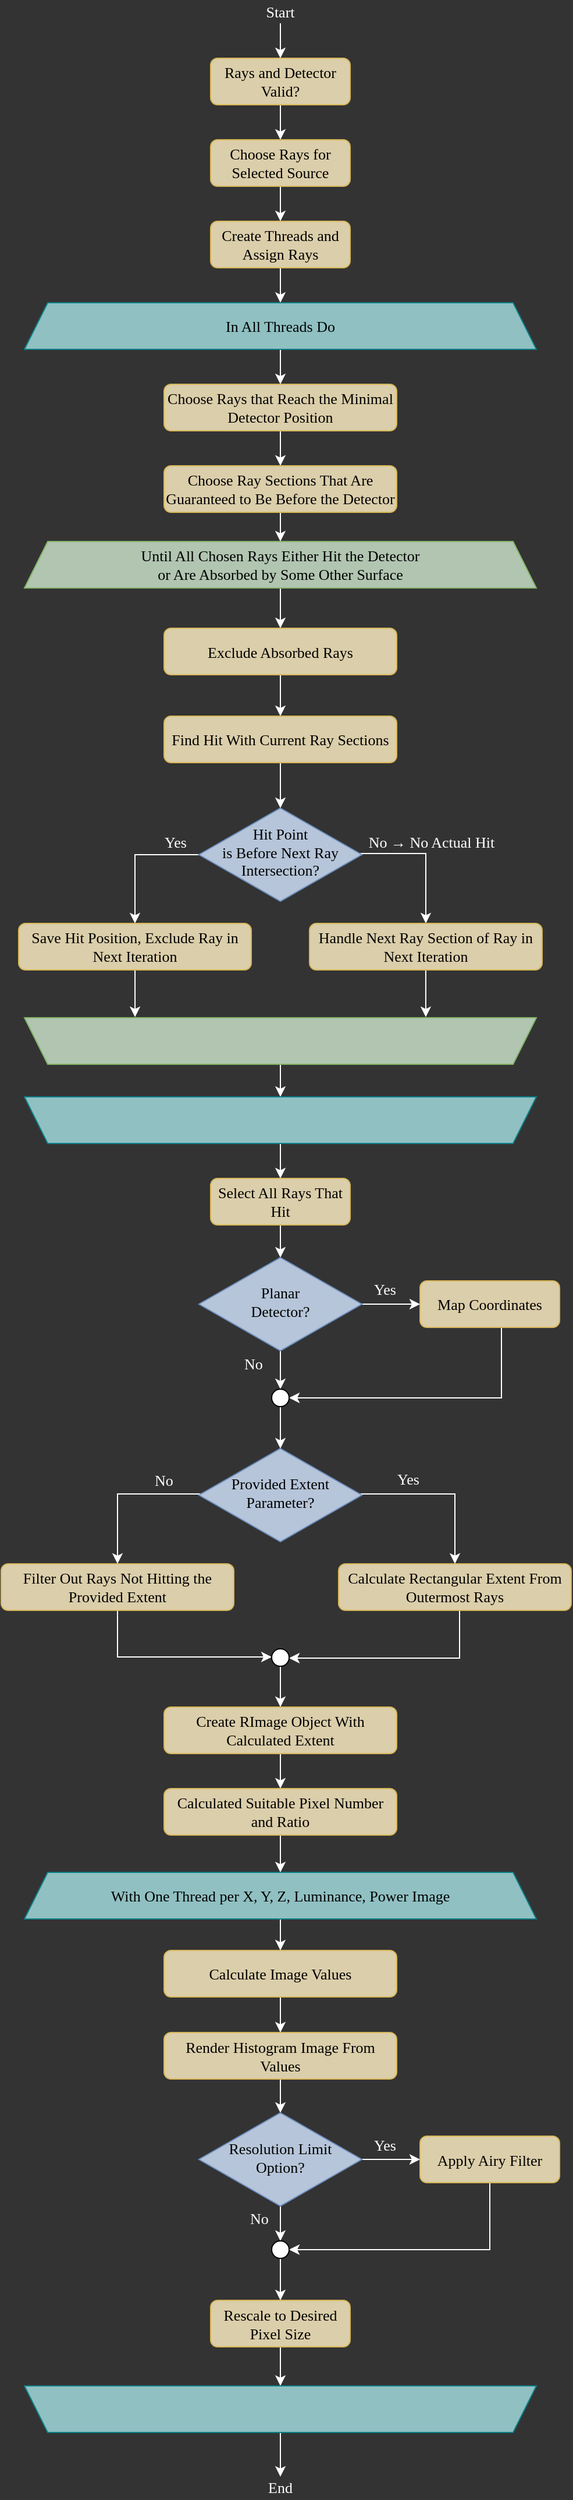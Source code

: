 <mxfile version="24.7.5">
  <diagram id="C5RBs43oDa-KdzZeNtuy" name="Page-1">
    <mxGraphModel dx="1185" dy="2078" grid="1" gridSize="10" guides="1" tooltips="1" connect="1" arrows="1" fold="1" page="1" pageScale="1" pageWidth="827" pageHeight="1169" background="#333333" math="0" shadow="0">
      <root>
        <mxCell id="WIyWlLk6GJQsqaUBKTNV-0" />
        <mxCell id="WIyWlLk6GJQsqaUBKTNV-1" parent="WIyWlLk6GJQsqaUBKTNV-0" />
        <mxCell id="uH4OkT64cM5H5gFiCBfV-25" style="edgeStyle=orthogonalEdgeStyle;rounded=0;orthogonalLoop=1;jettySize=auto;html=1;entryX=0.5;entryY=0;entryDx=0;entryDy=0;strokeColor=#FFFFFF;align=center;verticalAlign=middle;fontFamily=Helvetica;fontSize=11;fontColor=default;labelBackgroundColor=default;endArrow=classic;" parent="WIyWlLk6GJQsqaUBKTNV-1" source="tedfQHLUCKz6kTAHSQzP-0" target="Ra94u74_zHsjVBOQ7fiC-0" edge="1">
          <mxGeometry relative="1" as="geometry" />
        </mxCell>
        <mxCell id="tedfQHLUCKz6kTAHSQzP-0" value="Rays and Detector Valid?" style="rounded=1;whiteSpace=wrap;html=1;fontSize=13;glass=0;strokeWidth=1;shadow=0;fillColor=#DBCEAA;strokeColor=#d6b656;fontFamily=Times New Roman;fontColor=#000000;" parent="WIyWlLk6GJQsqaUBKTNV-1" vertex="1">
          <mxGeometry x="290" y="70" width="120" height="40" as="geometry" />
        </mxCell>
        <mxCell id="tedfQHLUCKz6kTAHSQzP-2" value="" style="edgeStyle=elbowEdgeStyle;rounded=0;orthogonalLoop=1;jettySize=auto;html=1;fontFamily=Helvetica;fontSize=11;fontColor=default;entryX=0.5;entryY=0;entryDx=0;entryDy=0;strokeColor=#FFFFFF;align=center;verticalAlign=middle;labelBackgroundColor=default;endArrow=classic;" parent="WIyWlLk6GJQsqaUBKTNV-1" source="tedfQHLUCKz6kTAHSQzP-3" target="tedfQHLUCKz6kTAHSQzP-0" edge="1">
          <mxGeometry relative="1" as="geometry">
            <mxPoint x="350.0" y="60" as="targetPoint" />
            <Array as="points">
              <mxPoint x="350" y="60" />
            </Array>
          </mxGeometry>
        </mxCell>
        <mxCell id="tedfQHLUCKz6kTAHSQzP-3" value="Start" style="text;html=1;strokeColor=none;fillColor=none;align=center;verticalAlign=middle;whiteSpace=wrap;rounded=0;fontFamily=Times New Roman;fontSize=13;fontColor=#FFFFFF;labelBackgroundColor=none;" parent="WIyWlLk6GJQsqaUBKTNV-1" vertex="1">
          <mxGeometry x="330" y="20" width="40" height="20" as="geometry" />
        </mxCell>
        <mxCell id="uH4OkT64cM5H5gFiCBfV-26" style="edgeStyle=orthogonalEdgeStyle;rounded=0;orthogonalLoop=1;jettySize=auto;html=1;entryX=0.5;entryY=0;entryDx=0;entryDy=0;strokeColor=#FFFFFF;align=center;verticalAlign=middle;fontFamily=Helvetica;fontSize=11;fontColor=default;labelBackgroundColor=default;endArrow=classic;" parent="WIyWlLk6GJQsqaUBKTNV-1" source="Ra94u74_zHsjVBOQ7fiC-0" target="uH4OkT64cM5H5gFiCBfV-0" edge="1">
          <mxGeometry relative="1" as="geometry" />
        </mxCell>
        <mxCell id="Ra94u74_zHsjVBOQ7fiC-0" value="Choose Rays for Selected Source" style="rounded=1;whiteSpace=wrap;html=1;fontSize=13;glass=0;strokeWidth=1;shadow=0;fillColor=#DBCEAA;strokeColor=#d6b656;fontFamily=Times New Roman;fontColor=#000000;" parent="WIyWlLk6GJQsqaUBKTNV-1" vertex="1">
          <mxGeometry x="290" y="140" width="120" height="40" as="geometry" />
        </mxCell>
        <mxCell id="kRTw8O4YsUfzv4fvCx0D-76" style="edgeStyle=orthogonalEdgeStyle;rounded=0;orthogonalLoop=1;jettySize=auto;html=1;entryX=0.5;entryY=0;entryDx=0;entryDy=0;strokeColor=#FFFFFF;align=center;verticalAlign=middle;fontFamily=Helvetica;fontSize=11;fontColor=default;labelBackgroundColor=default;endArrow=classic;" parent="WIyWlLk6GJQsqaUBKTNV-1" source="Ra94u74_zHsjVBOQ7fiC-8" target="kRTw8O4YsUfzv4fvCx0D-58" edge="1">
          <mxGeometry relative="1" as="geometry" />
        </mxCell>
        <mxCell id="Ra94u74_zHsjVBOQ7fiC-8" value="&lt;div&gt;Until All Chosen Rays Either Hit the Detector &lt;br&gt;&lt;/div&gt;&lt;div&gt;or Are Absorbed by Some Other Surface&lt;/div&gt;" style="shape=trapezoid;perimeter=trapezoidPerimeter;whiteSpace=wrap;html=1;fixedSize=1;fontFamily=Times New Roman;fillColor=#B1C5B1;strokeColor=#82b366;fontSize=13;fontColor=#000000;" parent="WIyWlLk6GJQsqaUBKTNV-1" vertex="1">
          <mxGeometry x="130" y="485" width="440" height="40" as="geometry" />
        </mxCell>
        <mxCell id="kRTw8O4YsUfzv4fvCx0D-57" value="" style="edgeStyle=orthogonalEdgeStyle;rounded=0;orthogonalLoop=1;jettySize=auto;html=1;strokeColor=#FFFFFF;align=center;verticalAlign=middle;fontFamily=Helvetica;fontSize=11;fontColor=default;labelBackgroundColor=default;endArrow=classic;" parent="WIyWlLk6GJQsqaUBKTNV-1" source="Ra94u74_zHsjVBOQ7fiC-22" target="uH4OkT64cM5H5gFiCBfV-12" edge="1">
          <mxGeometry relative="1" as="geometry" />
        </mxCell>
        <mxCell id="Ra94u74_zHsjVBOQ7fiC-22" value="" style="shape=trapezoid;perimeter=trapezoidPerimeter;whiteSpace=wrap;html=1;fixedSize=1;fontFamily=Times New Roman;fillColor=#B1C5B1;strokeColor=#82b366;direction=west;fontSize=13;fontColor=#000000;" parent="WIyWlLk6GJQsqaUBKTNV-1" vertex="1">
          <mxGeometry x="130" y="894" width="440" height="40" as="geometry" />
        </mxCell>
        <mxCell id="uH4OkT64cM5H5gFiCBfV-21" value="" style="edgeStyle=orthogonalEdgeStyle;rounded=0;orthogonalLoop=1;jettySize=auto;html=1;strokeColor=#FFFFFF;align=center;verticalAlign=middle;fontFamily=Helvetica;fontSize=11;fontColor=default;labelBackgroundColor=default;endArrow=classic;" parent="WIyWlLk6GJQsqaUBKTNV-1" source="uH4OkT64cM5H5gFiCBfV-0" target="uH4OkT64cM5H5gFiCBfV-1" edge="1">
          <mxGeometry relative="1" as="geometry" />
        </mxCell>
        <mxCell id="uH4OkT64cM5H5gFiCBfV-0" value="Create Threads and Assign Rays" style="rounded=1;whiteSpace=wrap;html=1;fontSize=13;glass=0;strokeWidth=1;shadow=0;fillColor=#DBCEAA;strokeColor=#d6b656;fontFamily=Times New Roman;fontColor=#000000;" parent="WIyWlLk6GJQsqaUBKTNV-1" vertex="1">
          <mxGeometry x="290" y="210" width="120" height="40" as="geometry" />
        </mxCell>
        <mxCell id="kRTw8O4YsUfzv4fvCx0D-70" style="edgeStyle=orthogonalEdgeStyle;rounded=0;orthogonalLoop=1;jettySize=auto;html=1;entryX=0.5;entryY=0;entryDx=0;entryDy=0;strokeColor=#FFFFFF;align=center;verticalAlign=middle;fontFamily=Helvetica;fontSize=11;fontColor=default;labelBackgroundColor=default;endArrow=classic;" parent="WIyWlLk6GJQsqaUBKTNV-1" source="uH4OkT64cM5H5gFiCBfV-1" target="kRTw8O4YsUfzv4fvCx0D-0" edge="1">
          <mxGeometry relative="1" as="geometry" />
        </mxCell>
        <mxCell id="uH4OkT64cM5H5gFiCBfV-1" value="In All Threads Do" style="shape=trapezoid;perimeter=trapezoidPerimeter;whiteSpace=wrap;html=1;fixedSize=1;fontFamily=Times New Roman;fillColor=#90c0c2;strokeColor=#0e8088;fontSize=13;shadow=0;" parent="WIyWlLk6GJQsqaUBKTNV-1" vertex="1">
          <mxGeometry x="130" y="280" width="440" height="40" as="geometry" />
        </mxCell>
        <mxCell id="kRTw8O4YsUfzv4fvCx0D-21" value="" style="edgeStyle=orthogonalEdgeStyle;rounded=0;orthogonalLoop=1;jettySize=auto;html=1;strokeColor=#FFFFFF;align=center;verticalAlign=middle;fontFamily=Helvetica;fontSize=11;fontColor=default;labelBackgroundColor=default;endArrow=classic;" parent="WIyWlLk6GJQsqaUBKTNV-1" source="uH4OkT64cM5H5gFiCBfV-11" target="kRTw8O4YsUfzv4fvCx0D-16" edge="1">
          <mxGeometry relative="1" as="geometry" />
        </mxCell>
        <mxCell id="uH4OkT64cM5H5gFiCBfV-11" value="Select All Rays That Hit" style="rounded=1;whiteSpace=wrap;html=1;fontSize=13;glass=0;strokeWidth=1;shadow=0;fillColor=#DBCEAA;strokeColor=#d6b656;fontFamily=Times New Roman;fontColor=#000000;" parent="WIyWlLk6GJQsqaUBKTNV-1" vertex="1">
          <mxGeometry x="290" y="1032" width="120" height="40" as="geometry" />
        </mxCell>
        <mxCell id="kRTw8O4YsUfzv4fvCx0D-56" style="edgeStyle=orthogonalEdgeStyle;rounded=0;orthogonalLoop=1;jettySize=auto;html=1;entryX=0.5;entryY=0;entryDx=0;entryDy=0;strokeColor=#FFFFFF;align=center;verticalAlign=middle;fontFamily=Helvetica;fontSize=11;fontColor=default;labelBackgroundColor=default;endArrow=classic;" parent="WIyWlLk6GJQsqaUBKTNV-1" source="uH4OkT64cM5H5gFiCBfV-12" target="uH4OkT64cM5H5gFiCBfV-11" edge="1">
          <mxGeometry relative="1" as="geometry" />
        </mxCell>
        <mxCell id="uH4OkT64cM5H5gFiCBfV-12" value="" style="shape=trapezoid;perimeter=trapezoidPerimeter;whiteSpace=wrap;html=1;fixedSize=1;fontFamily=Times New Roman;fillColor=#90c0c2;strokeColor=#0e8088;direction=west;fontSize=13;shadow=0;" parent="WIyWlLk6GJQsqaUBKTNV-1" vertex="1">
          <mxGeometry x="130" y="962" width="440" height="40" as="geometry" />
        </mxCell>
        <mxCell id="kRTw8O4YsUfzv4fvCx0D-71" style="edgeStyle=orthogonalEdgeStyle;rounded=0;orthogonalLoop=1;jettySize=auto;html=1;entryX=0.5;entryY=0;entryDx=0;entryDy=0;strokeColor=#FFFFFF;align=center;verticalAlign=middle;fontFamily=Helvetica;fontSize=11;fontColor=default;labelBackgroundColor=default;endArrow=classic;" parent="WIyWlLk6GJQsqaUBKTNV-1" source="kRTw8O4YsUfzv4fvCx0D-0" target="kRTw8O4YsUfzv4fvCx0D-1" edge="1">
          <mxGeometry relative="1" as="geometry" />
        </mxCell>
        <mxCell id="kRTw8O4YsUfzv4fvCx0D-0" value="Choose Rays that Reach the Minimal Detector Position" style="rounded=1;whiteSpace=wrap;html=1;fontSize=13;glass=0;strokeWidth=1;shadow=0;fillColor=#DBCEAA;strokeColor=#d6b656;fontFamily=Times New Roman;fontColor=#000000;" parent="WIyWlLk6GJQsqaUBKTNV-1" vertex="1">
          <mxGeometry x="250" y="350" width="200" height="40" as="geometry" />
        </mxCell>
        <mxCell id="kRTw8O4YsUfzv4fvCx0D-72" style="edgeStyle=orthogonalEdgeStyle;rounded=0;orthogonalLoop=1;jettySize=auto;html=1;entryX=0.5;entryY=0;entryDx=0;entryDy=0;exitX=0.5;exitY=1;exitDx=0;exitDy=0;strokeColor=#FFFFFF;align=center;verticalAlign=middle;fontFamily=Helvetica;fontSize=11;fontColor=default;labelBackgroundColor=default;endArrow=classic;" parent="WIyWlLk6GJQsqaUBKTNV-1" source="kRTw8O4YsUfzv4fvCx0D-1" target="Ra94u74_zHsjVBOQ7fiC-8" edge="1">
          <mxGeometry relative="1" as="geometry">
            <mxPoint x="350" y="462" as="sourcePoint" />
          </mxGeometry>
        </mxCell>
        <mxCell id="kRTw8O4YsUfzv4fvCx0D-1" value="Choose Ray Sections That Are Guaranteed to Be Before the Detector" style="rounded=1;whiteSpace=wrap;html=1;fontSize=13;glass=0;strokeWidth=1;shadow=0;fillColor=#DBCEAA;strokeColor=#d6b656;fontFamily=Times New Roman;fontColor=#000000;" parent="WIyWlLk6GJQsqaUBKTNV-1" vertex="1">
          <mxGeometry x="250" y="420" width="200" height="40" as="geometry" />
        </mxCell>
        <mxCell id="kRTw8O4YsUfzv4fvCx0D-89" style="edgeStyle=orthogonalEdgeStyle;rounded=0;orthogonalLoop=1;jettySize=auto;html=1;entryX=1;entryY=0.5;entryDx=0;entryDy=0;strokeColor=#FFFFFF;align=center;verticalAlign=middle;fontFamily=Helvetica;fontSize=11;fontColor=default;labelBackgroundColor=default;endArrow=classic;" parent="WIyWlLk6GJQsqaUBKTNV-1" source="kRTw8O4YsUfzv4fvCx0D-3" target="kRTw8O4YsUfzv4fvCx0D-19" edge="1">
          <mxGeometry relative="1" as="geometry">
            <Array as="points">
              <mxPoint x="540" y="1220" />
            </Array>
          </mxGeometry>
        </mxCell>
        <mxCell id="kRTw8O4YsUfzv4fvCx0D-3" value="Map Coordinates" style="rounded=1;whiteSpace=wrap;html=1;fontSize=13;glass=0;strokeWidth=1;shadow=0;fillColor=#DBCEAA;strokeColor=#d6b656;fontFamily=Times New Roman;fontColor=#000000;" parent="WIyWlLk6GJQsqaUBKTNV-1" vertex="1">
          <mxGeometry x="470" y="1120" width="120" height="40" as="geometry" />
        </mxCell>
        <mxCell id="kRTw8O4YsUfzv4fvCx0D-30" style="edgeStyle=orthogonalEdgeStyle;rounded=0;orthogonalLoop=1;jettySize=auto;html=1;entryX=1;entryY=0.5;entryDx=0;entryDy=0;strokeColor=#FFFFFF;align=center;verticalAlign=middle;fontFamily=Helvetica;fontSize=11;fontColor=default;labelBackgroundColor=default;endArrow=classic;" parent="WIyWlLk6GJQsqaUBKTNV-1" source="kRTw8O4YsUfzv4fvCx0D-4" target="kRTw8O4YsUfzv4fvCx0D-28" edge="1">
          <mxGeometry relative="1" as="geometry">
            <Array as="points">
              <mxPoint x="504" y="1444" />
              <mxPoint x="358" y="1444" />
            </Array>
          </mxGeometry>
        </mxCell>
        <mxCell id="kRTw8O4YsUfzv4fvCx0D-4" value="Calculate Rectangular Extent From Outermost Rays" style="rounded=1;whiteSpace=wrap;html=1;fontSize=13;glass=0;strokeWidth=1;shadow=0;fillColor=#DBCEAA;strokeColor=#d6b656;fontFamily=Times New Roman;fontColor=#000000;" parent="WIyWlLk6GJQsqaUBKTNV-1" vertex="1">
          <mxGeometry x="400" y="1363" width="200" height="40" as="geometry" />
        </mxCell>
        <mxCell id="kRTw8O4YsUfzv4fvCx0D-29" value="" style="edgeStyle=orthogonalEdgeStyle;rounded=0;orthogonalLoop=1;jettySize=auto;html=1;strokeColor=#FFFFFF;align=center;verticalAlign=middle;fontFamily=Helvetica;fontSize=11;fontColor=default;labelBackgroundColor=default;endArrow=classic;" parent="WIyWlLk6GJQsqaUBKTNV-1" source="kRTw8O4YsUfzv4fvCx0D-6" target="kRTw8O4YsUfzv4fvCx0D-28" edge="1">
          <mxGeometry relative="1" as="geometry">
            <Array as="points">
              <mxPoint x="210" y="1443" />
            </Array>
          </mxGeometry>
        </mxCell>
        <mxCell id="kRTw8O4YsUfzv4fvCx0D-6" value="Filter Out Rays Not Hitting the Provided Extent" style="rounded=1;whiteSpace=wrap;html=1;fontSize=13;glass=0;strokeWidth=1;shadow=0;fillColor=#DBCEAA;strokeColor=#d6b656;fontFamily=Times New Roman;fontColor=#000000;" parent="WIyWlLk6GJQsqaUBKTNV-1" vertex="1">
          <mxGeometry x="110" y="1363" width="200" height="40" as="geometry" />
        </mxCell>
        <mxCell id="kRTw8O4YsUfzv4fvCx0D-34" style="edgeStyle=orthogonalEdgeStyle;rounded=0;orthogonalLoop=1;jettySize=auto;html=1;entryX=0.5;entryY=0;entryDx=0;entryDy=0;strokeColor=#FFFFFF;align=center;verticalAlign=middle;fontFamily=Helvetica;fontSize=11;fontColor=default;labelBackgroundColor=default;endArrow=classic;" parent="WIyWlLk6GJQsqaUBKTNV-1" source="kRTw8O4YsUfzv4fvCx0D-7" target="kRTw8O4YsUfzv4fvCx0D-14" edge="1">
          <mxGeometry relative="1" as="geometry" />
        </mxCell>
        <mxCell id="kRTw8O4YsUfzv4fvCx0D-7" value="Create RImage Object With Calculated Extent" style="rounded=1;whiteSpace=wrap;html=1;fontSize=13;glass=0;strokeWidth=1;shadow=0;fillColor=#DBCEAA;strokeColor=#d6b656;fontFamily=Times New Roman;fontColor=#000000;" parent="WIyWlLk6GJQsqaUBKTNV-1" vertex="1">
          <mxGeometry x="250" y="1486" width="200" height="40" as="geometry" />
        </mxCell>
        <mxCell id="kRTw8O4YsUfzv4fvCx0D-111" style="edgeStyle=orthogonalEdgeStyle;rounded=0;orthogonalLoop=1;jettySize=auto;html=1;entryX=0.5;entryY=0;entryDx=0;entryDy=0;strokeColor=#FFFFFF;align=center;verticalAlign=middle;fontFamily=Helvetica;fontSize=11;fontColor=default;labelBackgroundColor=default;endArrow=classic;" parent="WIyWlLk6GJQsqaUBKTNV-1" source="kRTw8O4YsUfzv4fvCx0D-9" target="kRTw8O4YsUfzv4fvCx0D-10" edge="1">
          <mxGeometry relative="1" as="geometry" />
        </mxCell>
        <mxCell id="kRTw8O4YsUfzv4fvCx0D-9" value="Calculate Image Values" style="rounded=1;whiteSpace=wrap;html=1;fontSize=13;glass=0;strokeWidth=1;shadow=0;fillColor=#DBCEAA;strokeColor=#d6b656;fontFamily=Times New Roman;fontColor=#000000;" parent="WIyWlLk6GJQsqaUBKTNV-1" vertex="1">
          <mxGeometry x="250" y="1695" width="200" height="40" as="geometry" />
        </mxCell>
        <mxCell id="kRTw8O4YsUfzv4fvCx0D-98" value="" style="edgeStyle=orthogonalEdgeStyle;rounded=0;orthogonalLoop=1;jettySize=auto;html=1;entryX=0.5;entryY=0;entryDx=0;entryDy=0;strokeColor=#FFFFFF;align=center;verticalAlign=middle;fontFamily=Helvetica;fontSize=11;fontColor=default;labelBackgroundColor=default;endArrow=classic;" parent="WIyWlLk6GJQsqaUBKTNV-1" source="kRTw8O4YsUfzv4fvCx0D-10" target="kRTw8O4YsUfzv4fvCx0D-18" edge="1">
          <mxGeometry relative="1" as="geometry">
            <mxPoint x="350" y="1834" as="targetPoint" />
          </mxGeometry>
        </mxCell>
        <mxCell id="kRTw8O4YsUfzv4fvCx0D-10" value="Render Histogram Image From Values" style="rounded=1;whiteSpace=wrap;html=1;fontSize=13;glass=0;strokeWidth=1;shadow=0;fillColor=#DBCEAA;strokeColor=#d6b656;fontFamily=Times New Roman;fontColor=#000000;" parent="WIyWlLk6GJQsqaUBKTNV-1" vertex="1">
          <mxGeometry x="250" y="1765.5" width="200" height="40" as="geometry" />
        </mxCell>
        <mxCell id="kRTw8O4YsUfzv4fvCx0D-46" style="edgeStyle=orthogonalEdgeStyle;rounded=0;orthogonalLoop=1;jettySize=auto;html=1;entryX=1;entryY=0.5;entryDx=0;entryDy=0;strokeColor=#FFFFFF;align=center;verticalAlign=middle;fontFamily=Helvetica;fontSize=11;fontColor=default;labelBackgroundColor=default;endArrow=classic;" parent="WIyWlLk6GJQsqaUBKTNV-1" source="kRTw8O4YsUfzv4fvCx0D-11" target="kRTw8O4YsUfzv4fvCx0D-43" edge="1">
          <mxGeometry relative="1" as="geometry">
            <Array as="points">
              <mxPoint x="530" y="1952.5" />
            </Array>
          </mxGeometry>
        </mxCell>
        <mxCell id="kRTw8O4YsUfzv4fvCx0D-11" value="Apply Airy Filter" style="rounded=1;whiteSpace=wrap;html=1;fontSize=13;glass=0;strokeWidth=1;shadow=0;fillColor=#DBCEAA;strokeColor=#d6b656;fontFamily=Times New Roman;fontColor=#000000;" parent="WIyWlLk6GJQsqaUBKTNV-1" vertex="1">
          <mxGeometry x="470" y="1854.5" width="120" height="40" as="geometry" />
        </mxCell>
        <mxCell id="kRTw8O4YsUfzv4fvCx0D-108" value="" style="edgeStyle=orthogonalEdgeStyle;rounded=0;orthogonalLoop=1;jettySize=auto;html=1;strokeColor=#FFFFFF;align=center;verticalAlign=middle;fontFamily=Helvetica;fontSize=11;fontColor=default;labelBackgroundColor=default;endArrow=classic;" parent="WIyWlLk6GJQsqaUBKTNV-1" source="kRTw8O4YsUfzv4fvCx0D-14" target="kRTw8O4YsUfzv4fvCx0D-97" edge="1">
          <mxGeometry relative="1" as="geometry" />
        </mxCell>
        <mxCell id="kRTw8O4YsUfzv4fvCx0D-14" value="Calculated Suitable Pixel Number and Ratio" style="rounded=1;whiteSpace=wrap;html=1;fontSize=13;glass=0;strokeWidth=1;shadow=0;fillColor=#DBCEAA;strokeColor=#d6b656;fontFamily=Times New Roman;fontColor=#000000;" parent="WIyWlLk6GJQsqaUBKTNV-1" vertex="1">
          <mxGeometry x="250" y="1556" width="200" height="40" as="geometry" />
        </mxCell>
        <mxCell id="kRTw8O4YsUfzv4fvCx0D-93" value="" style="edgeStyle=orthogonalEdgeStyle;rounded=0;orthogonalLoop=1;jettySize=auto;html=1;strokeColor=#FFFFFF;align=center;verticalAlign=middle;fontFamily=Helvetica;fontSize=11;fontColor=default;labelBackgroundColor=default;endArrow=classic;" parent="WIyWlLk6GJQsqaUBKTNV-1" source="kRTw8O4YsUfzv4fvCx0D-15" target="kRTw8O4YsUfzv4fvCx0D-92" edge="1">
          <mxGeometry relative="1" as="geometry" />
        </mxCell>
        <mxCell id="kRTw8O4YsUfzv4fvCx0D-15" value="&lt;div&gt;Rescale to Desired Pixel Size&lt;/div&gt;" style="rounded=1;whiteSpace=wrap;html=1;fontSize=13;glass=0;strokeWidth=1;shadow=0;fillColor=#DBCEAA;strokeColor=#d6b656;fontFamily=Times New Roman;fontColor=#000000;" parent="WIyWlLk6GJQsqaUBKTNV-1" vertex="1">
          <mxGeometry x="290" y="1995.5" width="120" height="40" as="geometry" />
        </mxCell>
        <mxCell id="kRTw8O4YsUfzv4fvCx0D-20" value="" style="edgeStyle=orthogonalEdgeStyle;rounded=0;orthogonalLoop=1;jettySize=auto;html=1;strokeColor=#FFFFFF;align=center;verticalAlign=middle;fontFamily=Helvetica;fontSize=11;fontColor=default;labelBackgroundColor=default;endArrow=classic;" parent="WIyWlLk6GJQsqaUBKTNV-1" source="kRTw8O4YsUfzv4fvCx0D-16" target="kRTw8O4YsUfzv4fvCx0D-19" edge="1">
          <mxGeometry relative="1" as="geometry" />
        </mxCell>
        <mxCell id="kRTw8O4YsUfzv4fvCx0D-22" value="" style="edgeStyle=orthogonalEdgeStyle;rounded=0;orthogonalLoop=1;jettySize=auto;html=1;strokeColor=#FFFFFF;align=center;verticalAlign=middle;fontFamily=Helvetica;fontSize=11;fontColor=default;labelBackgroundColor=default;endArrow=classic;" parent="WIyWlLk6GJQsqaUBKTNV-1" source="kRTw8O4YsUfzv4fvCx0D-16" target="kRTw8O4YsUfzv4fvCx0D-3" edge="1">
          <mxGeometry relative="1" as="geometry" />
        </mxCell>
        <mxCell id="kRTw8O4YsUfzv4fvCx0D-16" value="Planar &lt;br&gt;Detector?" style="rhombus;whiteSpace=wrap;html=1;shadow=0;fontFamily=Times New Roman;fontSize=13;align=center;strokeWidth=1;spacing=6;spacingTop=-4;fillColor=#B6C5D9;strokeColor=#6c8ebf;fontColor=#000000;" parent="WIyWlLk6GJQsqaUBKTNV-1" vertex="1">
          <mxGeometry x="280" y="1100" width="140" height="80" as="geometry" />
        </mxCell>
        <mxCell id="kRTw8O4YsUfzv4fvCx0D-25" style="edgeStyle=orthogonalEdgeStyle;rounded=0;orthogonalLoop=1;jettySize=auto;html=1;entryX=0.5;entryY=0;entryDx=0;entryDy=0;strokeColor=#FFFFFF;align=center;verticalAlign=middle;fontFamily=Helvetica;fontSize=11;fontColor=default;labelBackgroundColor=default;endArrow=classic;" parent="WIyWlLk6GJQsqaUBKTNV-1" source="kRTw8O4YsUfzv4fvCx0D-17" target="kRTw8O4YsUfzv4fvCx0D-4" edge="1">
          <mxGeometry relative="1" as="geometry">
            <Array as="points">
              <mxPoint x="500" y="1303" />
            </Array>
          </mxGeometry>
        </mxCell>
        <mxCell id="kRTw8O4YsUfzv4fvCx0D-79" value="" style="edgeStyle=orthogonalEdgeStyle;rounded=0;orthogonalLoop=1;jettySize=auto;html=1;strokeColor=#FFFFFF;align=center;verticalAlign=middle;fontFamily=Helvetica;fontSize=11;fontColor=default;labelBackgroundColor=default;endArrow=classic;" parent="WIyWlLk6GJQsqaUBKTNV-1" source="kRTw8O4YsUfzv4fvCx0D-17" target="kRTw8O4YsUfzv4fvCx0D-6" edge="1">
          <mxGeometry relative="1" as="geometry">
            <Array as="points">
              <mxPoint x="210" y="1303" />
            </Array>
          </mxGeometry>
        </mxCell>
        <mxCell id="kRTw8O4YsUfzv4fvCx0D-17" value="&lt;div&gt;Provided Extent Parameter?&lt;/div&gt;" style="rhombus;whiteSpace=wrap;html=1;shadow=0;fontFamily=Times New Roman;fontSize=13;align=center;strokeWidth=1;spacing=6;spacingTop=-4;fillColor=#B6C5D9;strokeColor=#6c8ebf;fontColor=#000000;" parent="WIyWlLk6GJQsqaUBKTNV-1" vertex="1">
          <mxGeometry x="280" y="1264" width="140" height="80" as="geometry" />
        </mxCell>
        <mxCell id="kRTw8O4YsUfzv4fvCx0D-41" value="" style="edgeStyle=orthogonalEdgeStyle;rounded=0;orthogonalLoop=1;jettySize=auto;html=1;strokeColor=#FFFFFF;align=center;verticalAlign=middle;fontFamily=Helvetica;fontSize=11;fontColor=default;labelBackgroundColor=default;endArrow=classic;" parent="WIyWlLk6GJQsqaUBKTNV-1" source="kRTw8O4YsUfzv4fvCx0D-18" target="kRTw8O4YsUfzv4fvCx0D-11" edge="1">
          <mxGeometry relative="1" as="geometry" />
        </mxCell>
        <mxCell id="kRTw8O4YsUfzv4fvCx0D-45" value="" style="edgeStyle=orthogonalEdgeStyle;rounded=0;orthogonalLoop=1;jettySize=auto;html=1;strokeColor=#FFFFFF;align=center;verticalAlign=middle;fontFamily=Helvetica;fontSize=11;fontColor=default;labelBackgroundColor=default;endArrow=classic;" parent="WIyWlLk6GJQsqaUBKTNV-1" source="kRTw8O4YsUfzv4fvCx0D-18" target="kRTw8O4YsUfzv4fvCx0D-43" edge="1">
          <mxGeometry relative="1" as="geometry" />
        </mxCell>
        <mxCell id="kRTw8O4YsUfzv4fvCx0D-18" value="Resolution Limit Option?" style="rhombus;whiteSpace=wrap;html=1;shadow=0;fontFamily=Times New Roman;fontSize=13;align=center;strokeWidth=1;spacing=6;spacingTop=-4;fillColor=#B6C5D9;strokeColor=#6c8ebf;fontColor=#000000;" parent="WIyWlLk6GJQsqaUBKTNV-1" vertex="1">
          <mxGeometry x="280" y="1834.5" width="140" height="80" as="geometry" />
        </mxCell>
        <mxCell id="kRTw8O4YsUfzv4fvCx0D-23" value="" style="edgeStyle=orthogonalEdgeStyle;rounded=0;orthogonalLoop=1;jettySize=auto;html=1;strokeColor=#FFFFFF;align=center;verticalAlign=middle;fontFamily=Helvetica;fontSize=11;fontColor=default;labelBackgroundColor=default;endArrow=classic;" parent="WIyWlLk6GJQsqaUBKTNV-1" source="kRTw8O4YsUfzv4fvCx0D-19" target="kRTw8O4YsUfzv4fvCx0D-17" edge="1">
          <mxGeometry relative="1" as="geometry" />
        </mxCell>
        <mxCell id="kRTw8O4YsUfzv4fvCx0D-19" value="" style="ellipse;whiteSpace=wrap;html=1;aspect=fixed;fontFamily=Times New Roman;fontSize=13;fontColor=#000000;" parent="WIyWlLk6GJQsqaUBKTNV-1" vertex="1">
          <mxGeometry x="342.5" y="1213" width="15" height="15" as="geometry" />
        </mxCell>
        <mxCell id="kRTw8O4YsUfzv4fvCx0D-33" style="edgeStyle=orthogonalEdgeStyle;rounded=0;orthogonalLoop=1;jettySize=auto;html=1;entryX=0.5;entryY=0;entryDx=0;entryDy=0;strokeColor=#FFFFFF;align=center;verticalAlign=middle;fontFamily=Helvetica;fontSize=11;fontColor=default;labelBackgroundColor=default;endArrow=classic;" parent="WIyWlLk6GJQsqaUBKTNV-1" source="kRTw8O4YsUfzv4fvCx0D-28" target="kRTw8O4YsUfzv4fvCx0D-7" edge="1">
          <mxGeometry relative="1" as="geometry" />
        </mxCell>
        <mxCell id="kRTw8O4YsUfzv4fvCx0D-28" value="" style="ellipse;whiteSpace=wrap;html=1;aspect=fixed;fontFamily=Times New Roman;fontSize=13;fontColor=#000000;" parent="WIyWlLk6GJQsqaUBKTNV-1" vertex="1">
          <mxGeometry x="342.5" y="1436" width="15" height="15" as="geometry" />
        </mxCell>
        <mxCell id="kRTw8O4YsUfzv4fvCx0D-47" value="" style="edgeStyle=orthogonalEdgeStyle;rounded=0;orthogonalLoop=1;jettySize=auto;html=1;strokeColor=#FFFFFF;align=center;verticalAlign=middle;fontFamily=Helvetica;fontSize=11;fontColor=default;labelBackgroundColor=default;endArrow=classic;" parent="WIyWlLk6GJQsqaUBKTNV-1" source="kRTw8O4YsUfzv4fvCx0D-43" target="kRTw8O4YsUfzv4fvCx0D-15" edge="1">
          <mxGeometry relative="1" as="geometry" />
        </mxCell>
        <mxCell id="kRTw8O4YsUfzv4fvCx0D-43" value="" style="ellipse;whiteSpace=wrap;html=1;aspect=fixed;fontFamily=Times New Roman;fontSize=13;fontColor=#000000;" parent="WIyWlLk6GJQsqaUBKTNV-1" vertex="1">
          <mxGeometry x="342.5" y="1944.5" width="15" height="15" as="geometry" />
        </mxCell>
        <mxCell id="kRTw8O4YsUfzv4fvCx0D-51" value="End" style="text;html=1;align=center;verticalAlign=middle;whiteSpace=wrap;rounded=0;fontFamily=Times New Roman;fontSize=13;labelBackgroundColor=none;fontColor=#FFFFFF;" parent="WIyWlLk6GJQsqaUBKTNV-1" vertex="1">
          <mxGeometry x="330" y="2146" width="40" height="20" as="geometry" />
        </mxCell>
        <mxCell id="kRTw8O4YsUfzv4fvCx0D-77" style="edgeStyle=orthogonalEdgeStyle;rounded=0;orthogonalLoop=1;jettySize=auto;html=1;entryX=0.5;entryY=0;entryDx=0;entryDy=0;strokeColor=#FFFFFF;align=center;verticalAlign=middle;fontFamily=Helvetica;fontSize=11;fontColor=default;labelBackgroundColor=default;endArrow=classic;" parent="WIyWlLk6GJQsqaUBKTNV-1" source="kRTw8O4YsUfzv4fvCx0D-58" target="kRTw8O4YsUfzv4fvCx0D-59" edge="1">
          <mxGeometry relative="1" as="geometry" />
        </mxCell>
        <mxCell id="kRTw8O4YsUfzv4fvCx0D-58" value="Exclude Absorbed Rays" style="rounded=1;whiteSpace=wrap;html=1;fontSize=13;glass=0;strokeWidth=1;shadow=0;fillColor=#DBCEAA;strokeColor=#d6b656;fontFamily=Times New Roman;fontColor=#000000;" parent="WIyWlLk6GJQsqaUBKTNV-1" vertex="1">
          <mxGeometry x="250" y="559.5" width="200" height="40" as="geometry" />
        </mxCell>
        <mxCell id="kRTw8O4YsUfzv4fvCx0D-78" value="" style="edgeStyle=orthogonalEdgeStyle;rounded=0;orthogonalLoop=1;jettySize=auto;html=1;strokeColor=#FFFFFF;align=center;verticalAlign=middle;fontFamily=Helvetica;fontSize=11;fontColor=default;labelBackgroundColor=default;endArrow=classic;" parent="WIyWlLk6GJQsqaUBKTNV-1" source="kRTw8O4YsUfzv4fvCx0D-59" target="kRTw8O4YsUfzv4fvCx0D-60" edge="1">
          <mxGeometry relative="1" as="geometry" />
        </mxCell>
        <mxCell id="kRTw8O4YsUfzv4fvCx0D-59" value="Find Hit With Current Ray Sections" style="rounded=1;whiteSpace=wrap;html=1;fontSize=13;glass=0;strokeWidth=1;shadow=0;fillColor=#DBCEAA;strokeColor=#d6b656;fontFamily=Times New Roman;fontColor=#000000;" parent="WIyWlLk6GJQsqaUBKTNV-1" vertex="1">
          <mxGeometry x="250" y="635" width="200" height="40" as="geometry" />
        </mxCell>
        <mxCell id="kRTw8O4YsUfzv4fvCx0D-64" style="edgeStyle=orthogonalEdgeStyle;rounded=0;orthogonalLoop=1;jettySize=auto;html=1;entryX=0.5;entryY=0;entryDx=0;entryDy=0;strokeColor=#FFFFFF;align=center;verticalAlign=middle;fontFamily=Helvetica;fontSize=11;fontColor=default;labelBackgroundColor=default;endArrow=classic;" parent="WIyWlLk6GJQsqaUBKTNV-1" source="kRTw8O4YsUfzv4fvCx0D-60" target="kRTw8O4YsUfzv4fvCx0D-62" edge="1">
          <mxGeometry relative="1" as="geometry">
            <Array as="points">
              <mxPoint x="475" y="753" />
            </Array>
          </mxGeometry>
        </mxCell>
        <mxCell id="kRTw8O4YsUfzv4fvCx0D-66" style="edgeStyle=orthogonalEdgeStyle;rounded=0;orthogonalLoop=1;jettySize=auto;html=1;entryX=0.5;entryY=0;entryDx=0;entryDy=0;strokeColor=#FFFFFF;align=center;verticalAlign=middle;fontFamily=Helvetica;fontSize=11;fontColor=default;labelBackgroundColor=default;endArrow=classic;" parent="WIyWlLk6GJQsqaUBKTNV-1" source="kRTw8O4YsUfzv4fvCx0D-60" target="kRTw8O4YsUfzv4fvCx0D-61" edge="1">
          <mxGeometry relative="1" as="geometry">
            <Array as="points">
              <mxPoint x="225" y="754" />
            </Array>
          </mxGeometry>
        </mxCell>
        <mxCell id="kRTw8O4YsUfzv4fvCx0D-60" value="&lt;div&gt;Hit Point &lt;br&gt;&lt;/div&gt;&lt;div&gt;is Before Next Ray Intersection?&lt;/div&gt;" style="rhombus;whiteSpace=wrap;html=1;shadow=0;fontFamily=Times New Roman;fontSize=13;align=center;strokeWidth=1;spacing=6;spacingTop=-4;fillColor=#B6C5D9;strokeColor=#6c8ebf;fontColor=#000000;" parent="WIyWlLk6GJQsqaUBKTNV-1" vertex="1">
          <mxGeometry x="280" y="714" width="140" height="80" as="geometry" />
        </mxCell>
        <mxCell id="kRTw8O4YsUfzv4fvCx0D-67" style="edgeStyle=orthogonalEdgeStyle;rounded=0;orthogonalLoop=1;jettySize=auto;html=1;entryX=0.784;entryY=1.014;entryDx=0;entryDy=0;entryPerimeter=0;strokeColor=#FFFFFF;align=center;verticalAlign=middle;fontFamily=Helvetica;fontSize=11;fontColor=default;labelBackgroundColor=default;endArrow=classic;" parent="WIyWlLk6GJQsqaUBKTNV-1" source="kRTw8O4YsUfzv4fvCx0D-61" target="Ra94u74_zHsjVBOQ7fiC-22" edge="1">
          <mxGeometry relative="1" as="geometry" />
        </mxCell>
        <mxCell id="kRTw8O4YsUfzv4fvCx0D-61" value="Save Hit Position, Exclude Ray in Next Iteration" style="rounded=1;whiteSpace=wrap;html=1;fontSize=13;glass=0;strokeWidth=1;shadow=0;fillColor=#DBCEAA;strokeColor=#d6b656;fontFamily=Times New Roman;fontColor=#000000;" parent="WIyWlLk6GJQsqaUBKTNV-1" vertex="1">
          <mxGeometry x="125" y="813" width="200" height="40" as="geometry" />
        </mxCell>
        <mxCell id="kRTw8O4YsUfzv4fvCx0D-68" style="edgeStyle=orthogonalEdgeStyle;rounded=0;orthogonalLoop=1;jettySize=auto;html=1;entryX=0.216;entryY=1.014;entryDx=0;entryDy=0;entryPerimeter=0;strokeColor=#FFFFFF;align=center;verticalAlign=middle;fontFamily=Helvetica;fontSize=11;fontColor=default;labelBackgroundColor=default;endArrow=classic;" parent="WIyWlLk6GJQsqaUBKTNV-1" source="kRTw8O4YsUfzv4fvCx0D-62" target="Ra94u74_zHsjVBOQ7fiC-22" edge="1">
          <mxGeometry relative="1" as="geometry" />
        </mxCell>
        <mxCell id="kRTw8O4YsUfzv4fvCx0D-62" value="Handle Next Ray Section of Ray in Next Iteration" style="rounded=1;whiteSpace=wrap;html=1;fontSize=13;glass=0;strokeWidth=1;shadow=0;fillColor=#DBCEAA;strokeColor=#d6b656;fontFamily=Times New Roman;fontColor=#000000;" parent="WIyWlLk6GJQsqaUBKTNV-1" vertex="1">
          <mxGeometry x="375" y="813" width="200" height="40" as="geometry" />
        </mxCell>
        <mxCell id="kRTw8O4YsUfzv4fvCx0D-80" value="Yes" style="text;html=1;strokeColor=none;fillColor=none;align=center;verticalAlign=middle;whiteSpace=wrap;rounded=0;fontFamily=Times New Roman;fontSize=13;fontColor=#FFFFFF;labelBackgroundColor=none;" parent="WIyWlLk6GJQsqaUBKTNV-1" vertex="1">
          <mxGeometry x="420" y="1851.5" width="40" height="20" as="geometry" />
        </mxCell>
        <mxCell id="kRTw8O4YsUfzv4fvCx0D-81" value="No" style="text;html=1;strokeColor=none;fillColor=none;align=center;verticalAlign=middle;whiteSpace=wrap;rounded=0;fontFamily=Times New Roman;fontSize=13;fontColor=#FFFFFF;labelBackgroundColor=none;" parent="WIyWlLk6GJQsqaUBKTNV-1" vertex="1">
          <mxGeometry x="312" y="1914.5" width="40" height="20" as="geometry" />
        </mxCell>
        <mxCell id="kRTw8O4YsUfzv4fvCx0D-82" value="Yes" style="text;html=1;strokeColor=none;fillColor=none;align=center;verticalAlign=middle;whiteSpace=wrap;rounded=0;fontFamily=Times New Roman;fontSize=13;fontColor=#FFFFFF;labelBackgroundColor=none;" parent="WIyWlLk6GJQsqaUBKTNV-1" vertex="1">
          <mxGeometry x="440" y="1280" width="40" height="20" as="geometry" />
        </mxCell>
        <mxCell id="kRTw8O4YsUfzv4fvCx0D-83" value="No" style="text;html=1;strokeColor=none;fillColor=none;align=center;verticalAlign=middle;whiteSpace=wrap;rounded=0;fontFamily=Times New Roman;fontSize=13;fontColor=#FFFFFF;labelBackgroundColor=none;" parent="WIyWlLk6GJQsqaUBKTNV-1" vertex="1">
          <mxGeometry x="230" y="1281" width="40" height="20" as="geometry" />
        </mxCell>
        <mxCell id="kRTw8O4YsUfzv4fvCx0D-84" value="Yes" style="text;html=1;strokeColor=none;fillColor=none;align=center;verticalAlign=middle;whiteSpace=wrap;rounded=0;fontFamily=Times New Roman;fontSize=13;fontColor=#FFFFFF;labelBackgroundColor=none;" parent="WIyWlLk6GJQsqaUBKTNV-1" vertex="1">
          <mxGeometry x="420" y="1117" width="40" height="20" as="geometry" />
        </mxCell>
        <mxCell id="kRTw8O4YsUfzv4fvCx0D-85" value="No" style="text;html=1;strokeColor=none;fillColor=none;align=center;verticalAlign=middle;whiteSpace=wrap;rounded=0;fontFamily=Times New Roman;fontSize=13;fontColor=#FFFFFF;labelBackgroundColor=none;" parent="WIyWlLk6GJQsqaUBKTNV-1" vertex="1">
          <mxGeometry x="306.5" y="1181" width="40" height="20" as="geometry" />
        </mxCell>
        <mxCell id="kRTw8O4YsUfzv4fvCx0D-86" value="Yes" style="text;html=1;strokeColor=none;fillColor=none;align=center;verticalAlign=middle;whiteSpace=wrap;rounded=0;fontFamily=Times New Roman;fontSize=13;fontColor=#FFFFFF;labelBackgroundColor=none;" parent="WIyWlLk6GJQsqaUBKTNV-1" vertex="1">
          <mxGeometry x="240" y="733" width="40" height="20" as="geometry" />
        </mxCell>
        <mxCell id="kRTw8O4YsUfzv4fvCx0D-87" value="No → No Actual Hit" style="text;html=1;strokeColor=none;fillColor=none;align=center;verticalAlign=middle;whiteSpace=wrap;rounded=0;fontFamily=Times New Roman;fontSize=13;fontColor=#FFFFFF;labelBackgroundColor=none;" parent="WIyWlLk6GJQsqaUBKTNV-1" vertex="1">
          <mxGeometry x="420" y="733" width="120" height="20" as="geometry" />
        </mxCell>
        <mxCell id="kRTw8O4YsUfzv4fvCx0D-94" style="edgeStyle=orthogonalEdgeStyle;rounded=0;orthogonalLoop=1;jettySize=auto;html=1;entryX=0.5;entryY=0;entryDx=0;entryDy=0;strokeColor=#FFFFFF;" parent="WIyWlLk6GJQsqaUBKTNV-1" source="kRTw8O4YsUfzv4fvCx0D-92" edge="1">
          <mxGeometry relative="1" as="geometry">
            <mxPoint x="350" y="2147" as="targetPoint" />
          </mxGeometry>
        </mxCell>
        <mxCell id="kRTw8O4YsUfzv4fvCx0D-92" value="" style="shape=trapezoid;perimeter=trapezoidPerimeter;whiteSpace=wrap;html=1;fixedSize=1;fontFamily=Times New Roman;fillColor=#90c0c2;strokeColor=#0e8088;direction=west;fontSize=13;shadow=0;" parent="WIyWlLk6GJQsqaUBKTNV-1" vertex="1">
          <mxGeometry x="130" y="2069" width="440" height="40" as="geometry" />
        </mxCell>
        <mxCell id="kRTw8O4YsUfzv4fvCx0D-110" style="edgeStyle=orthogonalEdgeStyle;rounded=0;orthogonalLoop=1;jettySize=auto;html=1;entryX=0.5;entryY=0;entryDx=0;entryDy=0;strokeColor=#FFFFFF;align=center;verticalAlign=middle;fontFamily=Helvetica;fontSize=11;fontColor=default;labelBackgroundColor=default;endArrow=classic;" parent="WIyWlLk6GJQsqaUBKTNV-1" source="kRTw8O4YsUfzv4fvCx0D-97" target="kRTw8O4YsUfzv4fvCx0D-9" edge="1">
          <mxGeometry relative="1" as="geometry" />
        </mxCell>
        <mxCell id="kRTw8O4YsUfzv4fvCx0D-97" value="With One Thread per X, Y, Z, Luminance, Power Image" style="shape=trapezoid;perimeter=trapezoidPerimeter;whiteSpace=wrap;html=1;fixedSize=1;fontFamily=Times New Roman;fillColor=#90c0c2;strokeColor=#0e8088;fontSize=13;shadow=0;" parent="WIyWlLk6GJQsqaUBKTNV-1" vertex="1">
          <mxGeometry x="130" y="1628" width="440" height="40" as="geometry" />
        </mxCell>
      </root>
    </mxGraphModel>
  </diagram>
</mxfile>
